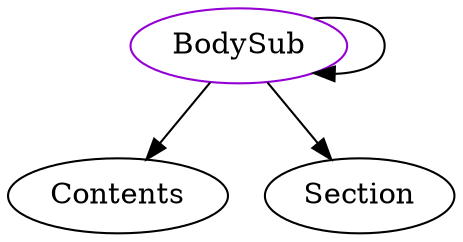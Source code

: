 digraph bodysub{
BodySub	[shape=oval, color=darkviolet, label="BodySub"];
BodySub -> Contents;
BodySub -> BodySub;
BodySub -> Section;
}
